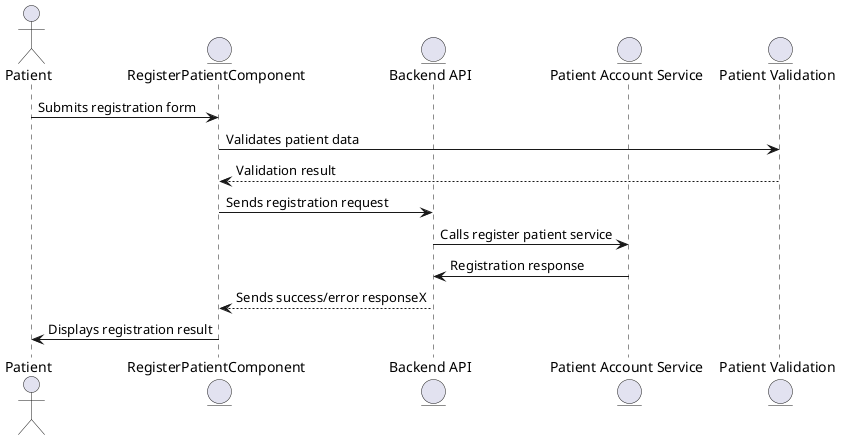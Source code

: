 @startuml RegisterPatient

actor Patient
entity "RegisterPatientComponent" as RegisterPatient
entity "Backend API" as BackendAPI
entity "Patient Account Service" as PatientService
entity "Patient Validation" as PatientValidation

Patient -> RegisterPatient : Submits registration form
RegisterPatient -> PatientValidation : Validates patient data
PatientValidation --> RegisterPatient : Validation result
RegisterPatient -> BackendAPI : Sends registration request
BackendAPI -> PatientService : Calls register patient service
PatientService -> BackendAPI : Registration response
BackendAPI --> RegisterPatient : Sends success/error responseX
RegisterPatient -> Patient : Displays registration result

@enduml
